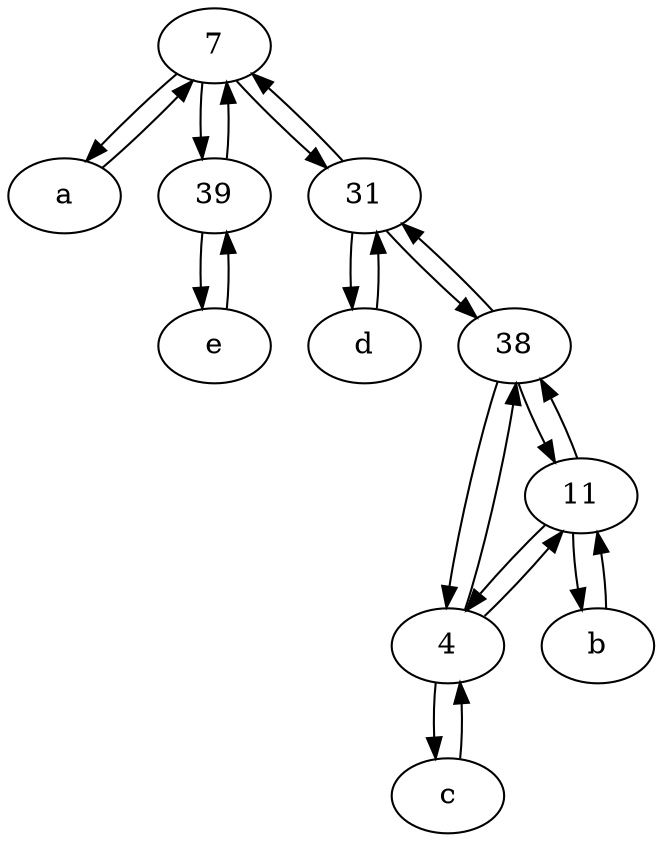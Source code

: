digraph  {
	7;
	a [pos="40,10!"];
	d [pos="20,30!"];
	c [pos="20,10!"];
	39;
	11;
	38;
	31;
	4;
	e [pos="30,50!"];
	b [pos="50,20!"];
	38 -> 4;
	11 -> 38;
	7 -> 39;
	b -> 11;
	31 -> 7;
	4 -> c;
	e -> 39;
	a -> 7;
	11 -> b;
	31 -> 38;
	31 -> d;
	7 -> a;
	4 -> 38;
	39 -> e;
	38 -> 31;
	39 -> 7;
	7 -> 31;
	c -> 4;
	38 -> 11;
	4 -> 11;
	d -> 31;
	11 -> 4;

	}